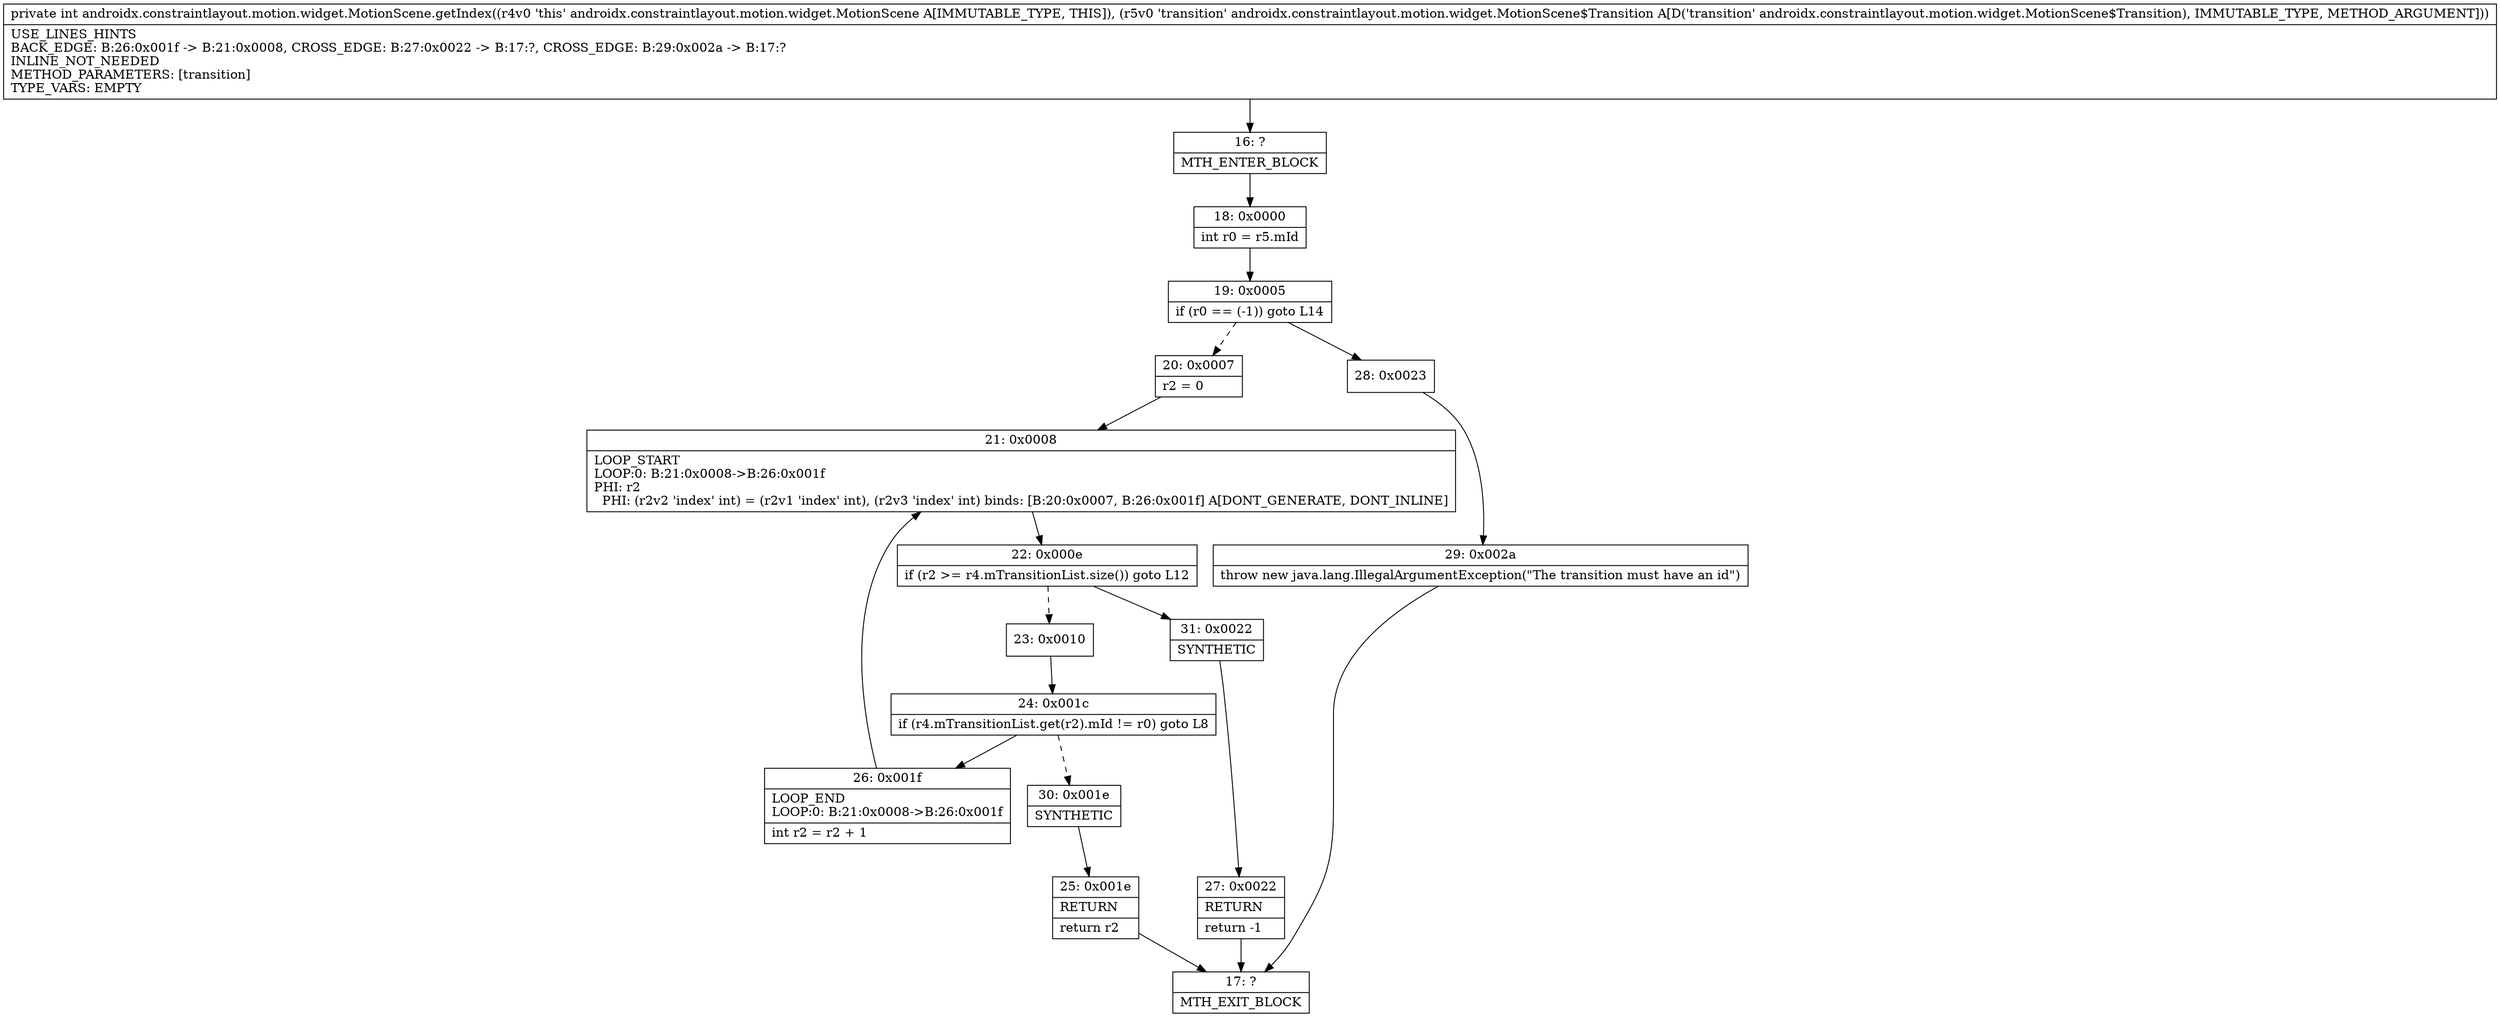 digraph "CFG forandroidx.constraintlayout.motion.widget.MotionScene.getIndex(Landroidx\/constraintlayout\/motion\/widget\/MotionScene$Transition;)I" {
Node_16 [shape=record,label="{16\:\ ?|MTH_ENTER_BLOCK\l}"];
Node_18 [shape=record,label="{18\:\ 0x0000|int r0 = r5.mId\l}"];
Node_19 [shape=record,label="{19\:\ 0x0005|if (r0 == (\-1)) goto L14\l}"];
Node_20 [shape=record,label="{20\:\ 0x0007|r2 = 0\l}"];
Node_21 [shape=record,label="{21\:\ 0x0008|LOOP_START\lLOOP:0: B:21:0x0008\-\>B:26:0x001f\lPHI: r2 \l  PHI: (r2v2 'index' int) = (r2v1 'index' int), (r2v3 'index' int) binds: [B:20:0x0007, B:26:0x001f] A[DONT_GENERATE, DONT_INLINE]\l}"];
Node_22 [shape=record,label="{22\:\ 0x000e|if (r2 \>= r4.mTransitionList.size()) goto L12\l}"];
Node_23 [shape=record,label="{23\:\ 0x0010}"];
Node_24 [shape=record,label="{24\:\ 0x001c|if (r4.mTransitionList.get(r2).mId != r0) goto L8\l}"];
Node_26 [shape=record,label="{26\:\ 0x001f|LOOP_END\lLOOP:0: B:21:0x0008\-\>B:26:0x001f\l|int r2 = r2 + 1\l}"];
Node_30 [shape=record,label="{30\:\ 0x001e|SYNTHETIC\l}"];
Node_25 [shape=record,label="{25\:\ 0x001e|RETURN\l|return r2\l}"];
Node_17 [shape=record,label="{17\:\ ?|MTH_EXIT_BLOCK\l}"];
Node_31 [shape=record,label="{31\:\ 0x0022|SYNTHETIC\l}"];
Node_27 [shape=record,label="{27\:\ 0x0022|RETURN\l|return \-1\l}"];
Node_28 [shape=record,label="{28\:\ 0x0023}"];
Node_29 [shape=record,label="{29\:\ 0x002a|throw new java.lang.IllegalArgumentException(\"The transition must have an id\")\l}"];
MethodNode[shape=record,label="{private int androidx.constraintlayout.motion.widget.MotionScene.getIndex((r4v0 'this' androidx.constraintlayout.motion.widget.MotionScene A[IMMUTABLE_TYPE, THIS]), (r5v0 'transition' androidx.constraintlayout.motion.widget.MotionScene$Transition A[D('transition' androidx.constraintlayout.motion.widget.MotionScene$Transition), IMMUTABLE_TYPE, METHOD_ARGUMENT]))  | USE_LINES_HINTS\lBACK_EDGE: B:26:0x001f \-\> B:21:0x0008, CROSS_EDGE: B:27:0x0022 \-\> B:17:?, CROSS_EDGE: B:29:0x002a \-\> B:17:?\lINLINE_NOT_NEEDED\lMETHOD_PARAMETERS: [transition]\lTYPE_VARS: EMPTY\l}"];
MethodNode -> Node_16;Node_16 -> Node_18;
Node_18 -> Node_19;
Node_19 -> Node_20[style=dashed];
Node_19 -> Node_28;
Node_20 -> Node_21;
Node_21 -> Node_22;
Node_22 -> Node_23[style=dashed];
Node_22 -> Node_31;
Node_23 -> Node_24;
Node_24 -> Node_26;
Node_24 -> Node_30[style=dashed];
Node_26 -> Node_21;
Node_30 -> Node_25;
Node_25 -> Node_17;
Node_31 -> Node_27;
Node_27 -> Node_17;
Node_28 -> Node_29;
Node_29 -> Node_17;
}

